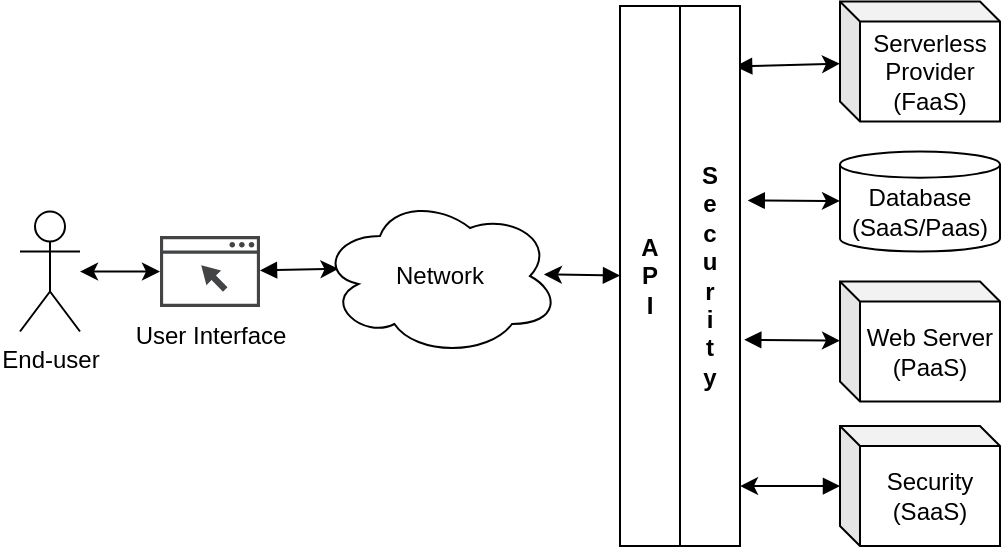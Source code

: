 <mxfile version="24.2.5" type="device">
  <diagram name="Page-1" id="Ugl4BReCPSDr0RVZGSZ6">
    <mxGraphModel dx="683" dy="393" grid="1" gridSize="10" guides="1" tooltips="1" connect="1" arrows="1" fold="1" page="1" pageScale="1" pageWidth="1169" pageHeight="827" math="0" shadow="0">
      <root>
        <mxCell id="0" />
        <mxCell id="1" parent="0" />
        <mxCell id="ACdFcl3Bcu2u3GEiezcl-9" style="rounded=0;orthogonalLoop=1;jettySize=auto;html=1;startArrow=block;startFill=1;entryX=0.077;entryY=0.455;entryDx=0;entryDy=0;entryPerimeter=0;" edge="1" parent="1" source="ACdFcl3Bcu2u3GEiezcl-1" target="ACdFcl3Bcu2u3GEiezcl-3">
          <mxGeometry relative="1" as="geometry">
            <mxPoint x="270" y="255" as="targetPoint" />
          </mxGeometry>
        </mxCell>
        <mxCell id="ACdFcl3Bcu2u3GEiezcl-1" value="User Interface" style="sketch=0;pointerEvents=1;shadow=0;dashed=0;html=1;strokeColor=none;fillColor=#434445;aspect=fixed;labelPosition=center;verticalLabelPosition=bottom;verticalAlign=top;align=center;outlineConnect=0;shape=mxgraph.vvd.web_browser;" vertex="1" parent="1">
          <mxGeometry x="210" y="275" width="50" height="35.5" as="geometry" />
        </mxCell>
        <mxCell id="ACdFcl3Bcu2u3GEiezcl-7" style="edgeStyle=orthogonalEdgeStyle;rounded=0;orthogonalLoop=1;jettySize=auto;html=1;startArrow=classic;startFill=1;" edge="1" parent="1" source="ACdFcl3Bcu2u3GEiezcl-2" target="ACdFcl3Bcu2u3GEiezcl-1">
          <mxGeometry relative="1" as="geometry" />
        </mxCell>
        <mxCell id="ACdFcl3Bcu2u3GEiezcl-2" value="End-user" style="shape=umlActor;verticalLabelPosition=bottom;verticalAlign=top;html=1;outlineConnect=0;" vertex="1" parent="1">
          <mxGeometry x="140" y="262.75" width="30" height="60" as="geometry" />
        </mxCell>
        <mxCell id="ACdFcl3Bcu2u3GEiezcl-10" style="rounded=0;orthogonalLoop=1;jettySize=auto;html=1;startArrow=block;startFill=1;exitX=1.129;exitY=0.36;exitDx=0;exitDy=0;exitPerimeter=0;" edge="1" parent="1" source="ACdFcl3Bcu2u3GEiezcl-14" target="ACdFcl3Bcu2u3GEiezcl-4">
          <mxGeometry relative="1" as="geometry" />
        </mxCell>
        <mxCell id="ACdFcl3Bcu2u3GEiezcl-11" style="rounded=0;orthogonalLoop=1;jettySize=auto;html=1;startArrow=block;startFill=1;exitX=0.919;exitY=0.112;exitDx=0;exitDy=0;exitPerimeter=0;" edge="1" parent="1" source="ACdFcl3Bcu2u3GEiezcl-14" target="ACdFcl3Bcu2u3GEiezcl-5">
          <mxGeometry relative="1" as="geometry">
            <mxPoint x="510" y="188" as="sourcePoint" />
          </mxGeometry>
        </mxCell>
        <mxCell id="ACdFcl3Bcu2u3GEiezcl-13" style="rounded=0;orthogonalLoop=1;jettySize=auto;html=1;startArrow=block;startFill=1;exitX=1.071;exitY=0.618;exitDx=0;exitDy=0;exitPerimeter=0;" edge="1" parent="1" source="ACdFcl3Bcu2u3GEiezcl-14" target="ACdFcl3Bcu2u3GEiezcl-12">
          <mxGeometry relative="1" as="geometry" />
        </mxCell>
        <mxCell id="ACdFcl3Bcu2u3GEiezcl-3" value="Network" style="ellipse;shape=cloud;whiteSpace=wrap;html=1;" vertex="1" parent="1">
          <mxGeometry x="290" y="255" width="120" height="80" as="geometry" />
        </mxCell>
        <mxCell id="ACdFcl3Bcu2u3GEiezcl-4" value="Database&lt;br&gt;(SaaS/Paas)" style="shape=cylinder3;whiteSpace=wrap;html=1;boundedLbl=1;backgroundOutline=1;size=6.552;" vertex="1" parent="1">
          <mxGeometry x="550" y="232.75" width="80" height="50" as="geometry" />
        </mxCell>
        <mxCell id="ACdFcl3Bcu2u3GEiezcl-5" value="Serverless&lt;br&gt;Provider&lt;div&gt;(FaaS)&lt;/div&gt;" style="shape=cube;whiteSpace=wrap;html=1;boundedLbl=1;backgroundOutline=1;darkOpacity=0.05;darkOpacity2=0.1;size=10;" vertex="1" parent="1">
          <mxGeometry x="550" y="157.75" width="80" height="60" as="geometry" />
        </mxCell>
        <mxCell id="ACdFcl3Bcu2u3GEiezcl-12" value="Web Server&lt;br&gt;(PaaS)" style="shape=cube;whiteSpace=wrap;html=1;boundedLbl=1;backgroundOutline=1;darkOpacity=0.05;darkOpacity2=0.1;size=10;" vertex="1" parent="1">
          <mxGeometry x="550" y="297.75" width="80" height="60" as="geometry" />
        </mxCell>
        <mxCell id="ACdFcl3Bcu2u3GEiezcl-14" value="S&lt;div&gt;e&lt;/div&gt;&lt;div&gt;c&lt;/div&gt;&lt;div&gt;u&lt;/div&gt;&lt;div&gt;r&lt;/div&gt;&lt;div&gt;i&lt;/div&gt;&lt;div&gt;t&lt;/div&gt;&lt;div&gt;y&lt;/div&gt;" style="rounded=0;whiteSpace=wrap;html=1;fontStyle=1" vertex="1" parent="1">
          <mxGeometry x="470" y="160" width="30" height="270" as="geometry" />
        </mxCell>
        <mxCell id="ACdFcl3Bcu2u3GEiezcl-16" style="rounded=0;orthogonalLoop=1;jettySize=auto;html=1;startArrow=block;startFill=1;entryX=0.933;entryY=0.49;entryDx=0;entryDy=0;entryPerimeter=0;" edge="1" parent="1" source="ACdFcl3Bcu2u3GEiezcl-19" target="ACdFcl3Bcu2u3GEiezcl-3">
          <mxGeometry relative="1" as="geometry">
            <mxPoint x="340" y="160" as="sourcePoint" />
            <mxPoint x="440" y="260" as="targetPoint" />
          </mxGeometry>
        </mxCell>
        <mxCell id="ACdFcl3Bcu2u3GEiezcl-17" value="Security&lt;br&gt;(SaaS)" style="shape=cube;whiteSpace=wrap;html=1;boundedLbl=1;backgroundOutline=1;darkOpacity=0.05;darkOpacity2=0.1;size=10;" vertex="1" parent="1">
          <mxGeometry x="550" y="370" width="80" height="60" as="geometry" />
        </mxCell>
        <mxCell id="ACdFcl3Bcu2u3GEiezcl-18" style="rounded=0;orthogonalLoop=1;jettySize=auto;html=1;entryX=1;entryY=0.889;entryDx=0;entryDy=0;entryPerimeter=0;startArrow=block;startFill=1;" edge="1" parent="1" source="ACdFcl3Bcu2u3GEiezcl-17" target="ACdFcl3Bcu2u3GEiezcl-14">
          <mxGeometry relative="1" as="geometry" />
        </mxCell>
        <mxCell id="ACdFcl3Bcu2u3GEiezcl-19" value="A&lt;div&gt;P&lt;br&gt;I&lt;/div&gt;" style="rounded=0;whiteSpace=wrap;html=1;fontStyle=1" vertex="1" parent="1">
          <mxGeometry x="440" y="160" width="30" height="270" as="geometry" />
        </mxCell>
      </root>
    </mxGraphModel>
  </diagram>
</mxfile>
